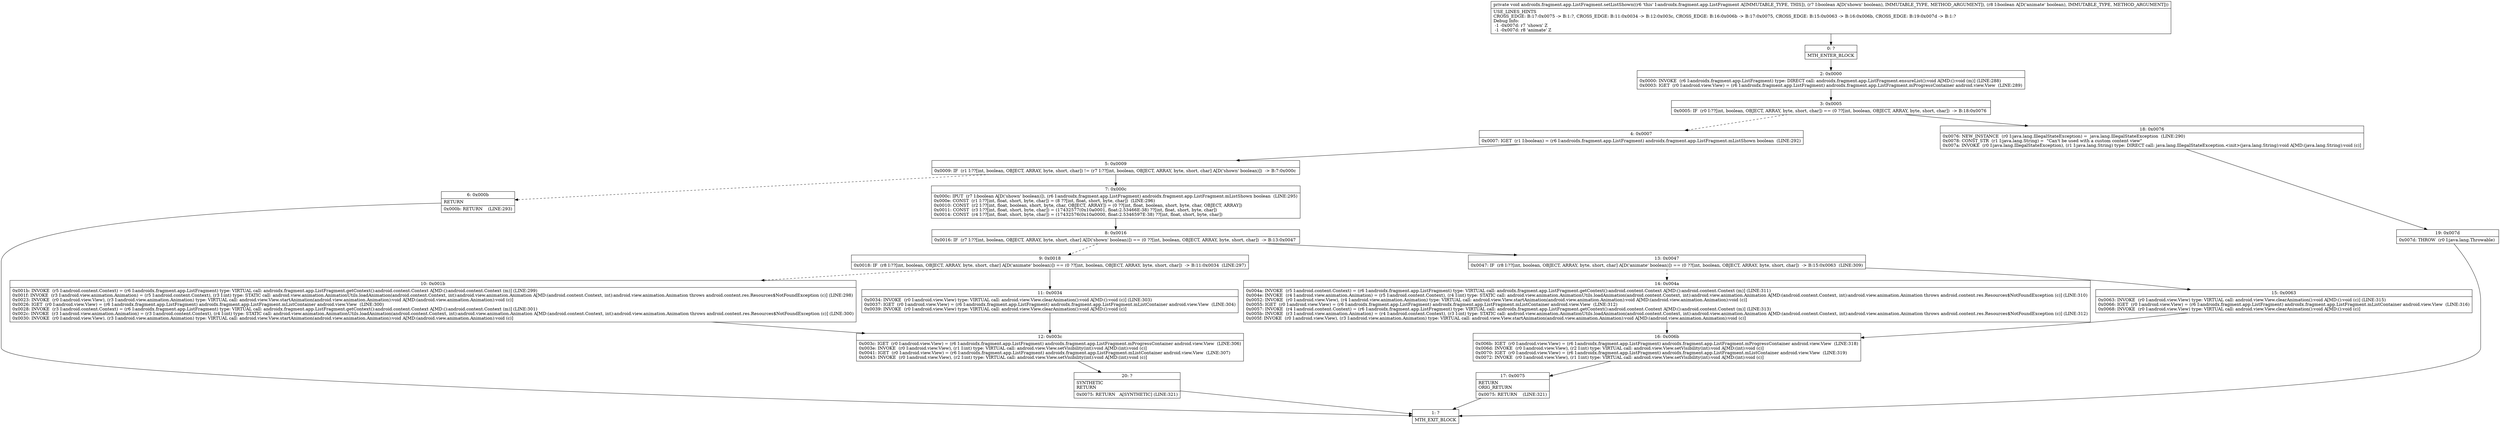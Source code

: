 digraph "CFG forandroidx.fragment.app.ListFragment.setListShown(ZZ)V" {
Node_0 [shape=record,label="{0\:\ ?|MTH_ENTER_BLOCK\l}"];
Node_2 [shape=record,label="{2\:\ 0x0000|0x0000: INVOKE  (r6 I:androidx.fragment.app.ListFragment) type: DIRECT call: androidx.fragment.app.ListFragment.ensureList():void A[MD:():void (m)] (LINE:288)\l0x0003: IGET  (r0 I:android.view.View) = (r6 I:androidx.fragment.app.ListFragment) androidx.fragment.app.ListFragment.mProgressContainer android.view.View  (LINE:289)\l}"];
Node_3 [shape=record,label="{3\:\ 0x0005|0x0005: IF  (r0 I:??[int, boolean, OBJECT, ARRAY, byte, short, char]) == (0 ??[int, boolean, OBJECT, ARRAY, byte, short, char])  \-\> B:18:0x0076 \l}"];
Node_4 [shape=record,label="{4\:\ 0x0007|0x0007: IGET  (r1 I:boolean) = (r6 I:androidx.fragment.app.ListFragment) androidx.fragment.app.ListFragment.mListShown boolean  (LINE:292)\l}"];
Node_5 [shape=record,label="{5\:\ 0x0009|0x0009: IF  (r1 I:??[int, boolean, OBJECT, ARRAY, byte, short, char]) != (r7 I:??[int, boolean, OBJECT, ARRAY, byte, short, char] A[D('shown' boolean)])  \-\> B:7:0x000c \l}"];
Node_6 [shape=record,label="{6\:\ 0x000b|RETURN\l|0x000b: RETURN    (LINE:293)\l}"];
Node_1 [shape=record,label="{1\:\ ?|MTH_EXIT_BLOCK\l}"];
Node_7 [shape=record,label="{7\:\ 0x000c|0x000c: IPUT  (r7 I:boolean A[D('shown' boolean)]), (r6 I:androidx.fragment.app.ListFragment) androidx.fragment.app.ListFragment.mListShown boolean  (LINE:295)\l0x000e: CONST  (r1 I:??[int, float, short, byte, char]) = (8 ??[int, float, short, byte, char])  (LINE:296)\l0x0010: CONST  (r2 I:??[int, float, boolean, short, byte, char, OBJECT, ARRAY]) = (0 ??[int, float, boolean, short, byte, char, OBJECT, ARRAY]) \l0x0011: CONST  (r3 I:??[int, float, short, byte, char]) = (17432577(0x10a0001, float:2.53466E\-38) ??[int, float, short, byte, char]) \l0x0014: CONST  (r4 I:??[int, float, short, byte, char]) = (17432576(0x10a0000, float:2.5346597E\-38) ??[int, float, short, byte, char]) \l}"];
Node_8 [shape=record,label="{8\:\ 0x0016|0x0016: IF  (r7 I:??[int, boolean, OBJECT, ARRAY, byte, short, char] A[D('shown' boolean)]) == (0 ??[int, boolean, OBJECT, ARRAY, byte, short, char])  \-\> B:13:0x0047 \l}"];
Node_9 [shape=record,label="{9\:\ 0x0018|0x0018: IF  (r8 I:??[int, boolean, OBJECT, ARRAY, byte, short, char] A[D('animate' boolean)]) == (0 ??[int, boolean, OBJECT, ARRAY, byte, short, char])  \-\> B:11:0x0034  (LINE:297)\l}"];
Node_10 [shape=record,label="{10\:\ 0x001b|0x001b: INVOKE  (r5 I:android.content.Context) = (r6 I:androidx.fragment.app.ListFragment) type: VIRTUAL call: androidx.fragment.app.ListFragment.getContext():android.content.Context A[MD:():android.content.Context (m)] (LINE:299)\l0x001f: INVOKE  (r3 I:android.view.animation.Animation) = (r5 I:android.content.Context), (r3 I:int) type: STATIC call: android.view.animation.AnimationUtils.loadAnimation(android.content.Context, int):android.view.animation.Animation A[MD:(android.content.Context, int):android.view.animation.Animation throws android.content.res.Resources$NotFoundException (c)] (LINE:298)\l0x0023: INVOKE  (r0 I:android.view.View), (r3 I:android.view.animation.Animation) type: VIRTUAL call: android.view.View.startAnimation(android.view.animation.Animation):void A[MD:(android.view.animation.Animation):void (c)]\l0x0026: IGET  (r0 I:android.view.View) = (r6 I:androidx.fragment.app.ListFragment) androidx.fragment.app.ListFragment.mListContainer android.view.View  (LINE:300)\l0x0028: INVOKE  (r3 I:android.content.Context) = (r6 I:androidx.fragment.app.ListFragment) type: VIRTUAL call: androidx.fragment.app.ListFragment.getContext():android.content.Context A[MD:():android.content.Context (m)] (LINE:301)\l0x002c: INVOKE  (r3 I:android.view.animation.Animation) = (r3 I:android.content.Context), (r4 I:int) type: STATIC call: android.view.animation.AnimationUtils.loadAnimation(android.content.Context, int):android.view.animation.Animation A[MD:(android.content.Context, int):android.view.animation.Animation throws android.content.res.Resources$NotFoundException (c)] (LINE:300)\l0x0030: INVOKE  (r0 I:android.view.View), (r3 I:android.view.animation.Animation) type: VIRTUAL call: android.view.View.startAnimation(android.view.animation.Animation):void A[MD:(android.view.animation.Animation):void (c)]\l}"];
Node_12 [shape=record,label="{12\:\ 0x003c|0x003c: IGET  (r0 I:android.view.View) = (r6 I:androidx.fragment.app.ListFragment) androidx.fragment.app.ListFragment.mProgressContainer android.view.View  (LINE:306)\l0x003e: INVOKE  (r0 I:android.view.View), (r1 I:int) type: VIRTUAL call: android.view.View.setVisibility(int):void A[MD:(int):void (c)]\l0x0041: IGET  (r0 I:android.view.View) = (r6 I:androidx.fragment.app.ListFragment) androidx.fragment.app.ListFragment.mListContainer android.view.View  (LINE:307)\l0x0043: INVOKE  (r0 I:android.view.View), (r2 I:int) type: VIRTUAL call: android.view.View.setVisibility(int):void A[MD:(int):void (c)]\l}"];
Node_20 [shape=record,label="{20\:\ ?|SYNTHETIC\lRETURN\l|0x0075: RETURN   A[SYNTHETIC] (LINE:321)\l}"];
Node_11 [shape=record,label="{11\:\ 0x0034|0x0034: INVOKE  (r0 I:android.view.View) type: VIRTUAL call: android.view.View.clearAnimation():void A[MD:():void (c)] (LINE:303)\l0x0037: IGET  (r0 I:android.view.View) = (r6 I:androidx.fragment.app.ListFragment) androidx.fragment.app.ListFragment.mListContainer android.view.View  (LINE:304)\l0x0039: INVOKE  (r0 I:android.view.View) type: VIRTUAL call: android.view.View.clearAnimation():void A[MD:():void (c)]\l}"];
Node_13 [shape=record,label="{13\:\ 0x0047|0x0047: IF  (r8 I:??[int, boolean, OBJECT, ARRAY, byte, short, char] A[D('animate' boolean)]) == (0 ??[int, boolean, OBJECT, ARRAY, byte, short, char])  \-\> B:15:0x0063  (LINE:309)\l}"];
Node_14 [shape=record,label="{14\:\ 0x004a|0x004a: INVOKE  (r5 I:android.content.Context) = (r6 I:androidx.fragment.app.ListFragment) type: VIRTUAL call: androidx.fragment.app.ListFragment.getContext():android.content.Context A[MD:():android.content.Context (m)] (LINE:311)\l0x004e: INVOKE  (r4 I:android.view.animation.Animation) = (r5 I:android.content.Context), (r4 I:int) type: STATIC call: android.view.animation.AnimationUtils.loadAnimation(android.content.Context, int):android.view.animation.Animation A[MD:(android.content.Context, int):android.view.animation.Animation throws android.content.res.Resources$NotFoundException (c)] (LINE:310)\l0x0052: INVOKE  (r0 I:android.view.View), (r4 I:android.view.animation.Animation) type: VIRTUAL call: android.view.View.startAnimation(android.view.animation.Animation):void A[MD:(android.view.animation.Animation):void (c)]\l0x0055: IGET  (r0 I:android.view.View) = (r6 I:androidx.fragment.app.ListFragment) androidx.fragment.app.ListFragment.mListContainer android.view.View  (LINE:312)\l0x0057: INVOKE  (r4 I:android.content.Context) = (r6 I:androidx.fragment.app.ListFragment) type: VIRTUAL call: androidx.fragment.app.ListFragment.getContext():android.content.Context A[MD:():android.content.Context (m)] (LINE:313)\l0x005b: INVOKE  (r3 I:android.view.animation.Animation) = (r4 I:android.content.Context), (r3 I:int) type: STATIC call: android.view.animation.AnimationUtils.loadAnimation(android.content.Context, int):android.view.animation.Animation A[MD:(android.content.Context, int):android.view.animation.Animation throws android.content.res.Resources$NotFoundException (c)] (LINE:312)\l0x005f: INVOKE  (r0 I:android.view.View), (r3 I:android.view.animation.Animation) type: VIRTUAL call: android.view.View.startAnimation(android.view.animation.Animation):void A[MD:(android.view.animation.Animation):void (c)]\l}"];
Node_16 [shape=record,label="{16\:\ 0x006b|0x006b: IGET  (r0 I:android.view.View) = (r6 I:androidx.fragment.app.ListFragment) androidx.fragment.app.ListFragment.mProgressContainer android.view.View  (LINE:318)\l0x006d: INVOKE  (r0 I:android.view.View), (r2 I:int) type: VIRTUAL call: android.view.View.setVisibility(int):void A[MD:(int):void (c)]\l0x0070: IGET  (r0 I:android.view.View) = (r6 I:androidx.fragment.app.ListFragment) androidx.fragment.app.ListFragment.mListContainer android.view.View  (LINE:319)\l0x0072: INVOKE  (r0 I:android.view.View), (r1 I:int) type: VIRTUAL call: android.view.View.setVisibility(int):void A[MD:(int):void (c)]\l}"];
Node_17 [shape=record,label="{17\:\ 0x0075|RETURN\lORIG_RETURN\l|0x0075: RETURN    (LINE:321)\l}"];
Node_15 [shape=record,label="{15\:\ 0x0063|0x0063: INVOKE  (r0 I:android.view.View) type: VIRTUAL call: android.view.View.clearAnimation():void A[MD:():void (c)] (LINE:315)\l0x0066: IGET  (r0 I:android.view.View) = (r6 I:androidx.fragment.app.ListFragment) androidx.fragment.app.ListFragment.mListContainer android.view.View  (LINE:316)\l0x0068: INVOKE  (r0 I:android.view.View) type: VIRTUAL call: android.view.View.clearAnimation():void A[MD:():void (c)]\l}"];
Node_18 [shape=record,label="{18\:\ 0x0076|0x0076: NEW_INSTANCE  (r0 I:java.lang.IllegalStateException) =  java.lang.IllegalStateException  (LINE:290)\l0x0078: CONST_STR  (r1 I:java.lang.String) =  \"Can't be used with a custom content view\" \l0x007a: INVOKE  (r0 I:java.lang.IllegalStateException), (r1 I:java.lang.String) type: DIRECT call: java.lang.IllegalStateException.\<init\>(java.lang.String):void A[MD:(java.lang.String):void (c)]\l}"];
Node_19 [shape=record,label="{19\:\ 0x007d|0x007d: THROW  (r0 I:java.lang.Throwable) \l}"];
MethodNode[shape=record,label="{private void androidx.fragment.app.ListFragment.setListShown((r6 'this' I:androidx.fragment.app.ListFragment A[IMMUTABLE_TYPE, THIS]), (r7 I:boolean A[D('shown' boolean), IMMUTABLE_TYPE, METHOD_ARGUMENT]), (r8 I:boolean A[D('animate' boolean), IMMUTABLE_TYPE, METHOD_ARGUMENT]))  | USE_LINES_HINTS\lCROSS_EDGE: B:17:0x0075 \-\> B:1:?, CROSS_EDGE: B:11:0x0034 \-\> B:12:0x003c, CROSS_EDGE: B:16:0x006b \-\> B:17:0x0075, CROSS_EDGE: B:15:0x0063 \-\> B:16:0x006b, CROSS_EDGE: B:19:0x007d \-\> B:1:?\lDebug Info:\l  \-1 \-0x007d: r7 'shown' Z\l  \-1 \-0x007d: r8 'animate' Z\l}"];
MethodNode -> Node_0;Node_0 -> Node_2;
Node_2 -> Node_3;
Node_3 -> Node_4[style=dashed];
Node_3 -> Node_18;
Node_4 -> Node_5;
Node_5 -> Node_6[style=dashed];
Node_5 -> Node_7;
Node_6 -> Node_1;
Node_7 -> Node_8;
Node_8 -> Node_9[style=dashed];
Node_8 -> Node_13;
Node_9 -> Node_10[style=dashed];
Node_9 -> Node_11;
Node_10 -> Node_12;
Node_12 -> Node_20;
Node_20 -> Node_1;
Node_11 -> Node_12;
Node_13 -> Node_14[style=dashed];
Node_13 -> Node_15;
Node_14 -> Node_16;
Node_16 -> Node_17;
Node_17 -> Node_1;
Node_15 -> Node_16;
Node_18 -> Node_19;
Node_19 -> Node_1;
}


